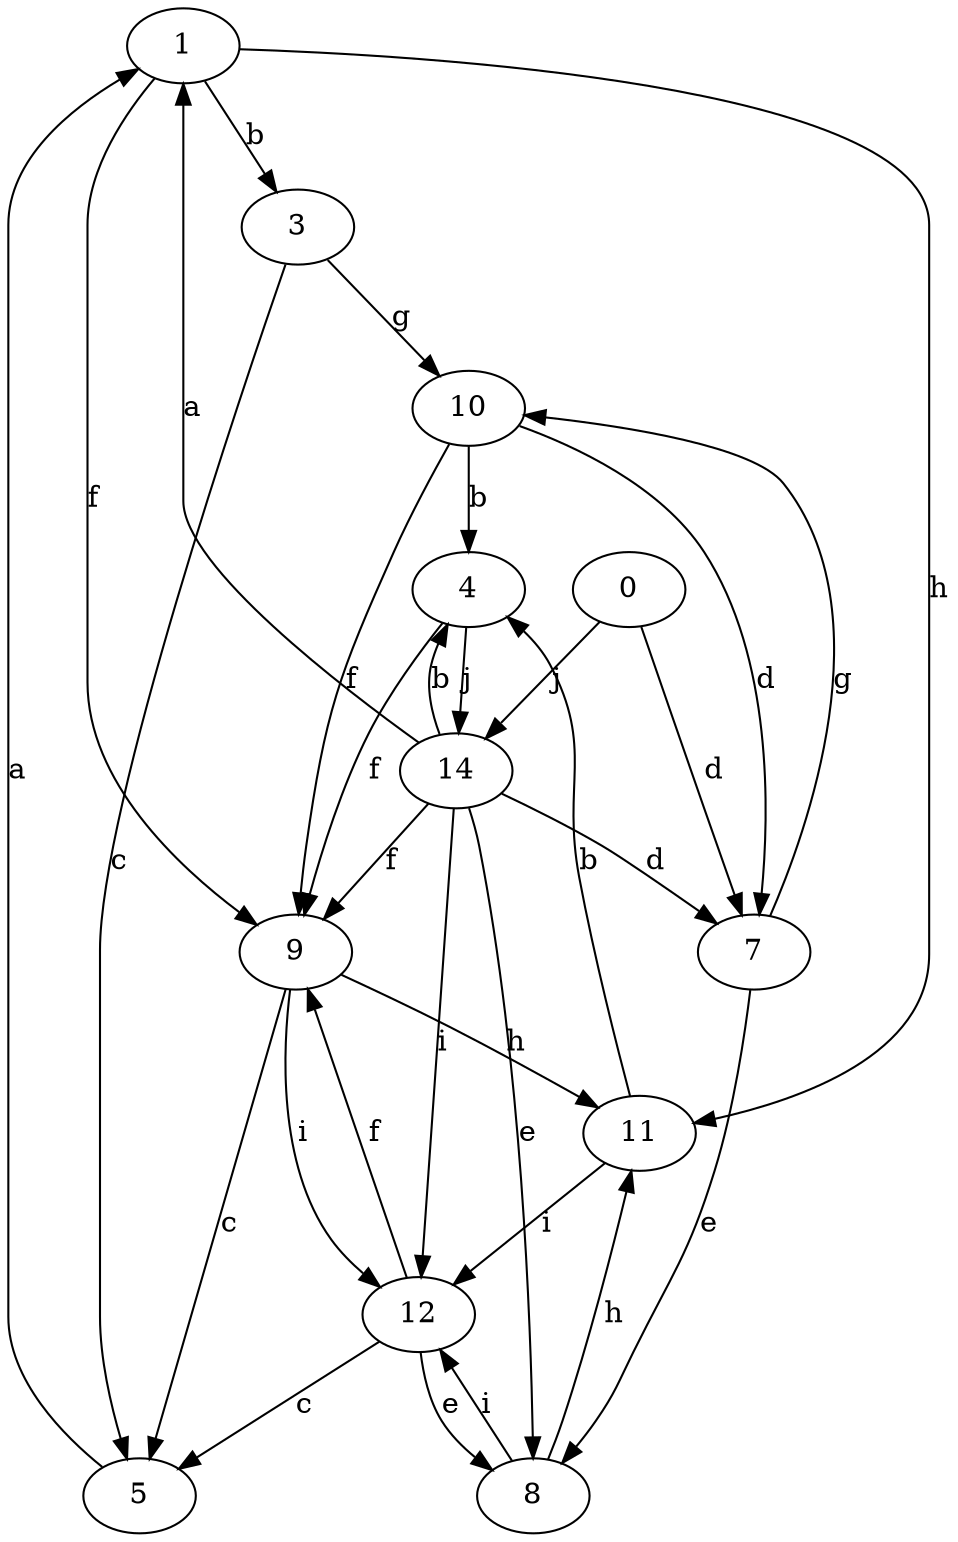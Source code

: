 strict digraph  {
1;
3;
4;
5;
0;
7;
8;
9;
10;
11;
12;
14;
1 -> 3  [label=b];
1 -> 9  [label=f];
1 -> 11  [label=h];
3 -> 5  [label=c];
3 -> 10  [label=g];
4 -> 9  [label=f];
4 -> 14  [label=j];
5 -> 1  [label=a];
0 -> 7  [label=d];
0 -> 14  [label=j];
7 -> 8  [label=e];
7 -> 10  [label=g];
8 -> 11  [label=h];
8 -> 12  [label=i];
9 -> 5  [label=c];
9 -> 11  [label=h];
9 -> 12  [label=i];
10 -> 4  [label=b];
10 -> 7  [label=d];
10 -> 9  [label=f];
11 -> 4  [label=b];
11 -> 12  [label=i];
12 -> 5  [label=c];
12 -> 8  [label=e];
12 -> 9  [label=f];
14 -> 1  [label=a];
14 -> 4  [label=b];
14 -> 7  [label=d];
14 -> 8  [label=e];
14 -> 9  [label=f];
14 -> 12  [label=i];
}
